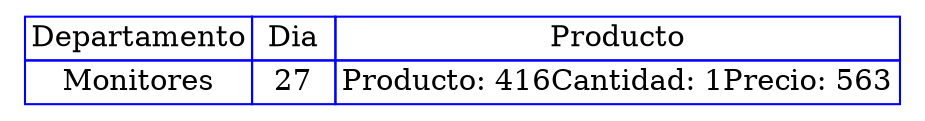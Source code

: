 digraph {
    tbl[
     shape=plaintext
     label=<
     <table border='0' cellborder='1' color='blue' cellspacing='0'>
<tr> <td>Departamento</td> <td> Dia </td> <td>Producto</td></tr>
<tr>
<td>Monitores</td>
<td>27</td>
<td>Producto: 416
Cantidad: 1
Precio: 563</td>
</tr></table>
    >];
}